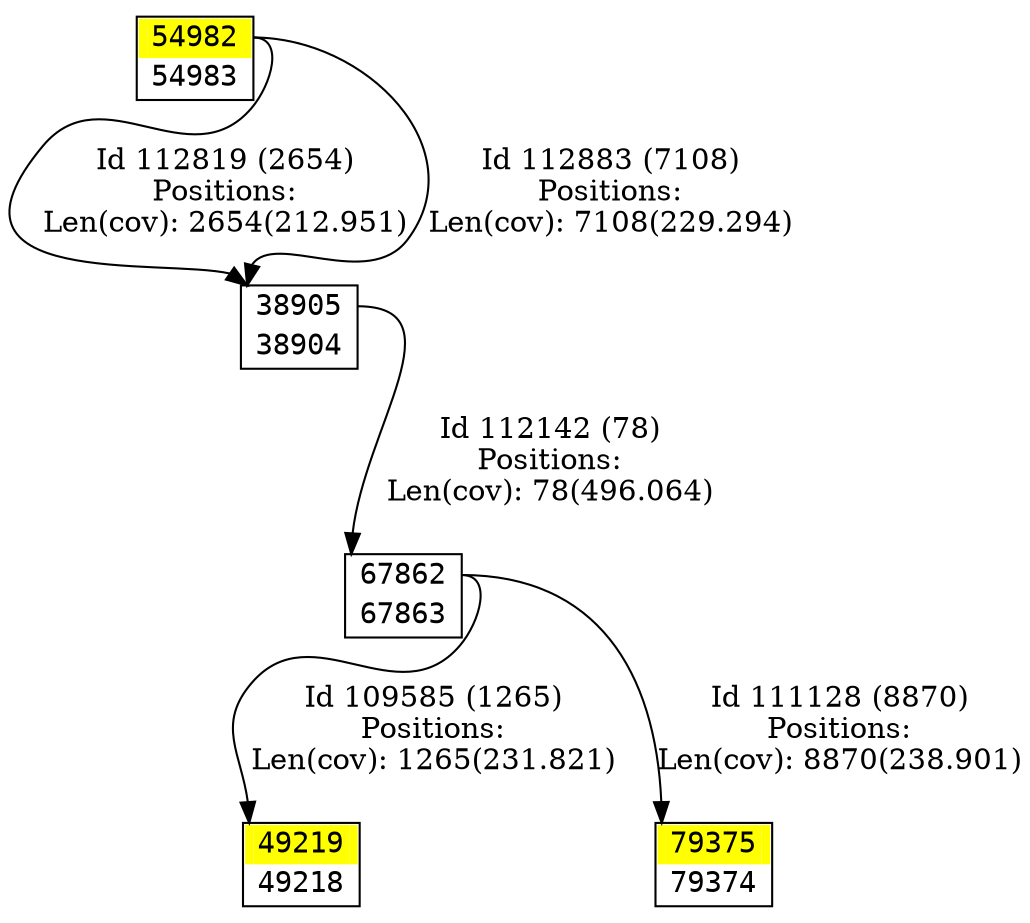 digraph graph_picture {
node[fontname=<Courier> ,penwidth=<1.8> ,shape=<plaintext> ]
vertex_38904_38905[label=<<TABLE BORDER="1" CELLSPACING="0" >
<TR><TD BORDER="0" PORT = "port_38905_in" color="white" bgcolor="white" ></TD><TD BORDER="0" color="white" bgcolor="white" >38905</TD><TD BORDER="0" PORT = "port_38905_out" color="white" bgcolor="white" ></TD></TR>
<TR><TD BORDER="0" PORT = "port_38904_out" color="white" bgcolor="white" ></TD><TD BORDER="0" color="white" bgcolor="white" >38904</TD><TD BORDER="0" PORT = "port_38904_in" color="white" bgcolor="white" ></TD></TR>
</TABLE>> ,color=<black> ,URL=</vertex/38905.svg> ]
vertex_49218_49219[label=<<TABLE BORDER="1" CELLSPACING="0" >
<TR><TD BORDER="0" PORT = "port_49219_in" color="yellow" bgcolor="yellow" ></TD><TD BORDER="0" color="yellow" bgcolor="yellow" >49219</TD><TD BORDER="0" PORT = "port_49219_out" color="yellow" bgcolor="yellow" ></TD></TR>
<TR><TD BORDER="0" PORT = "port_49218_out" color="white" bgcolor="white" ></TD><TD BORDER="0" color="white" bgcolor="white" >49218</TD><TD BORDER="0" PORT = "port_49218_in" color="white" bgcolor="white" ></TD></TR>
</TABLE>> ,color=<black> ,URL=</vertex/49219.svg> ]
vertex_54982_54983[label=<<TABLE BORDER="1" CELLSPACING="0" >
<TR><TD BORDER="0" PORT = "port_54982_in" color="yellow" bgcolor="yellow" ></TD><TD BORDER="0" color="yellow" bgcolor="yellow" >54982</TD><TD BORDER="0" PORT = "port_54982_out" color="yellow" bgcolor="yellow" ></TD></TR>
<TR><TD BORDER="0" PORT = "port_54983_out" color="white" bgcolor="white" ></TD><TD BORDER="0" color="white" bgcolor="white" >54983</TD><TD BORDER="0" PORT = "port_54983_in" color="white" bgcolor="white" ></TD></TR>
</TABLE>> ,color=<black> ,URL=</vertex/54982.svg> ]
vertex_67862_67863[label=<<TABLE BORDER="1" CELLSPACING="0" >
<TR><TD BORDER="0" PORT = "port_67862_in" color="white" bgcolor="white" ></TD><TD BORDER="0" color="white" bgcolor="white" >67862</TD><TD BORDER="0" PORT = "port_67862_out" color="white" bgcolor="white" ></TD></TR>
<TR><TD BORDER="0" PORT = "port_67863_out" color="white" bgcolor="white" ></TD><TD BORDER="0" color="white" bgcolor="white" >67863</TD><TD BORDER="0" PORT = "port_67863_in" color="white" bgcolor="white" ></TD></TR>
</TABLE>> ,color=<black> ,URL=</vertex/67862.svg> ]
vertex_79374_79375[label=<<TABLE BORDER="1" CELLSPACING="0" >
<TR><TD BORDER="0" PORT = "port_79375_in" color="yellow" bgcolor="yellow" ></TD><TD BORDER="0" color="yellow" bgcolor="yellow" >79375</TD><TD BORDER="0" PORT = "port_79375_out" color="yellow" bgcolor="yellow" ></TD></TR>
<TR><TD BORDER="0" PORT = "port_79374_out" color="white" bgcolor="white" ></TD><TD BORDER="0" color="white" bgcolor="white" >79374</TD><TD BORDER="0" PORT = "port_79374_in" color="white" bgcolor="white" ></TD></TR>
</TABLE>> ,color=<black> ,URL=</vertex/79375.svg> ]
vertex_67862_67863:port_67862_out->vertex_49218_49219:port_49219_in[label="Id 109585 (1265)\nPositions:\nLen(cov): 1265(231.821)" ,color=<black> ]
vertex_67862_67863:port_67862_out->vertex_79374_79375:port_79375_in[label="Id 111128 (8870)\nPositions:\nLen(cov): 8870(238.901)" ,color=<black> ]
vertex_38904_38905:port_38905_out->vertex_67862_67863:port_67862_in[label="Id 112142 (78)\nPositions:\nLen(cov): 78(496.064)" ,color=<black> ]
vertex_54982_54983:port_54982_out->vertex_38904_38905:port_38905_in[label="Id 112819 (2654)\nPositions:\nLen(cov): 2654(212.951)" ,color=<black> ]
vertex_54982_54983:port_54982_out->vertex_38904_38905:port_38905_in[label="Id 112883 (7108)\nPositions:\nLen(cov): 7108(229.294)" ,color=<black> ]
}
